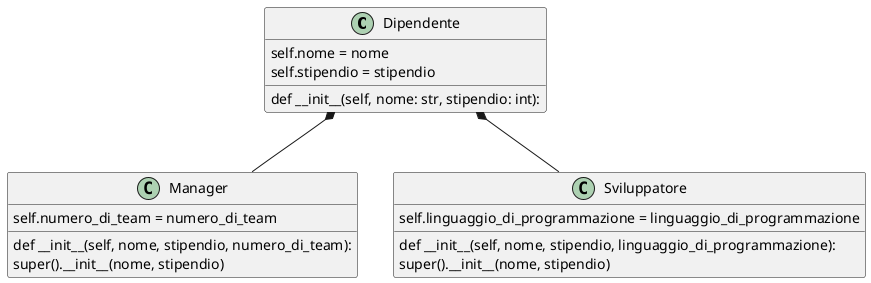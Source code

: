 @startuml
class Dipendente
{
def __init__(self, nome: str, stipendio: int):
        self.nome = nome
        self.stipendio = stipendio
}
class Manager
{
    def __init__(self, nome, stipendio, numero_di_team):
        super().__init__(nome, stipendio)
        self.numero_di_team = numero_di_team
}
class Sviluppatore
{
    def __init__(self, nome, stipendio, linguaggio_di_programmazione):
        super().__init__(nome, stipendio)
        self.linguaggio_di_programmazione = linguaggio_di_programmazione
}
Dipendente *-- Manager
Dipendente *-- Sviluppatore
@enduml